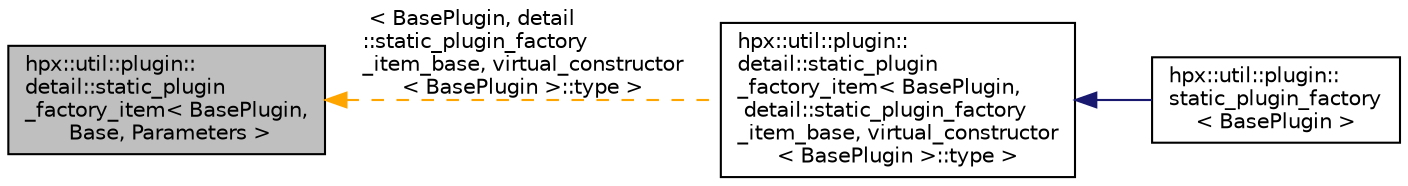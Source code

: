 digraph "hpx::util::plugin::detail::static_plugin_factory_item&lt; BasePlugin, Base, Parameters &gt;"
{
  edge [fontname="Helvetica",fontsize="10",labelfontname="Helvetica",labelfontsize="10"];
  node [fontname="Helvetica",fontsize="10",shape=record];
  rankdir="LR";
  Node0 [label="hpx::util::plugin::\ldetail::static_plugin\l_factory_item\< BasePlugin,\l Base, Parameters \>",height=0.2,width=0.4,color="black", fillcolor="grey75", style="filled", fontcolor="black"];
  Node0 -> Node1 [dir="back",color="orange",fontsize="10",style="dashed",label=" \< BasePlugin, detail\l::static_plugin_factory\l_item_base, virtual_constructor\l\< BasePlugin \>::type \>" ,fontname="Helvetica"];
  Node1 [label="hpx::util::plugin::\ldetail::static_plugin\l_factory_item\< BasePlugin,\l detail::static_plugin_factory\l_item_base, virtual_constructor\l\< BasePlugin \>::type \>",height=0.2,width=0.4,color="black", fillcolor="white", style="filled",URL="$d3/d68/structhpx_1_1util_1_1plugin_1_1detail_1_1static__plugin__factory__item.html"];
  Node1 -> Node2 [dir="back",color="midnightblue",fontsize="10",style="solid",fontname="Helvetica"];
  Node2 [label="hpx::util::plugin::\lstatic_plugin_factory\l\< BasePlugin \>",height=0.2,width=0.4,color="black", fillcolor="white", style="filled",URL="$d3/dd4/structhpx_1_1util_1_1plugin_1_1static__plugin__factory.html"];
}
